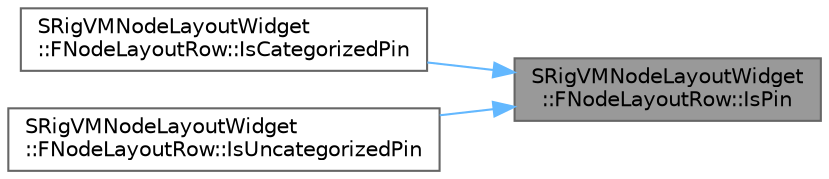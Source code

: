 digraph "SRigVMNodeLayoutWidget::FNodeLayoutRow::IsPin"
{
 // INTERACTIVE_SVG=YES
 // LATEX_PDF_SIZE
  bgcolor="transparent";
  edge [fontname=Helvetica,fontsize=10,labelfontname=Helvetica,labelfontsize=10];
  node [fontname=Helvetica,fontsize=10,shape=box,height=0.2,width=0.4];
  rankdir="RL";
  Node1 [id="Node000001",label="SRigVMNodeLayoutWidget\l::FNodeLayoutRow::IsPin",height=0.2,width=0.4,color="gray40", fillcolor="grey60", style="filled", fontcolor="black",tooltip=" "];
  Node1 -> Node2 [id="edge1_Node000001_Node000002",dir="back",color="steelblue1",style="solid",tooltip=" "];
  Node2 [id="Node000002",label="SRigVMNodeLayoutWidget\l::FNodeLayoutRow::IsCategorizedPin",height=0.2,width=0.4,color="grey40", fillcolor="white", style="filled",URL="$de/d34/structSRigVMNodeLayoutWidget_1_1FNodeLayoutRow.html#af3f46917674bd36041e9eea78147da31",tooltip=" "];
  Node1 -> Node3 [id="edge2_Node000001_Node000003",dir="back",color="steelblue1",style="solid",tooltip=" "];
  Node3 [id="Node000003",label="SRigVMNodeLayoutWidget\l::FNodeLayoutRow::IsUncategorizedPin",height=0.2,width=0.4,color="grey40", fillcolor="white", style="filled",URL="$de/d34/structSRigVMNodeLayoutWidget_1_1FNodeLayoutRow.html#a5dfe19410728ac0ea8de96e9b02f644e",tooltip=" "];
}
